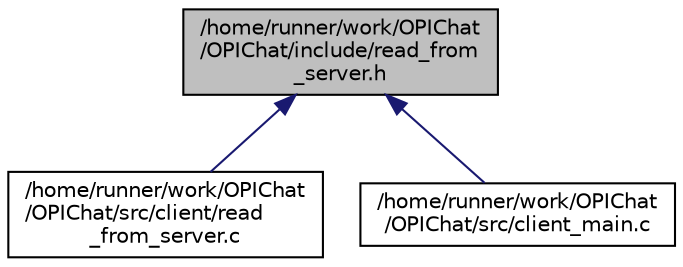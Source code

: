 digraph "/home/runner/work/OPIChat/OPIChat/include/read_from_server.h"
{
 // LATEX_PDF_SIZE
  edge [fontname="Helvetica",fontsize="10",labelfontname="Helvetica",labelfontsize="10"];
  node [fontname="Helvetica",fontsize="10",shape=record];
  Node1 [label="/home/runner/work/OPIChat\l/OPIChat/include/read_from\l_server.h",height=0.2,width=0.4,color="black", fillcolor="grey75", style="filled", fontcolor="black",tooltip=" "];
  Node1 -> Node2 [dir="back",color="midnightblue",fontsize="10",style="solid",fontname="Helvetica"];
  Node2 [label="/home/runner/work/OPIChat\l/OPIChat/src/client/read\l_from_server.c",height=0.2,width=0.4,color="black", fillcolor="white", style="filled",URL="$read__from__server_8c.html",tooltip=" "];
  Node1 -> Node3 [dir="back",color="midnightblue",fontsize="10",style="solid",fontname="Helvetica"];
  Node3 [label="/home/runner/work/OPIChat\l/OPIChat/src/client_main.c",height=0.2,width=0.4,color="black", fillcolor="white", style="filled",URL="$client__main_8c.html",tooltip=" "];
}
